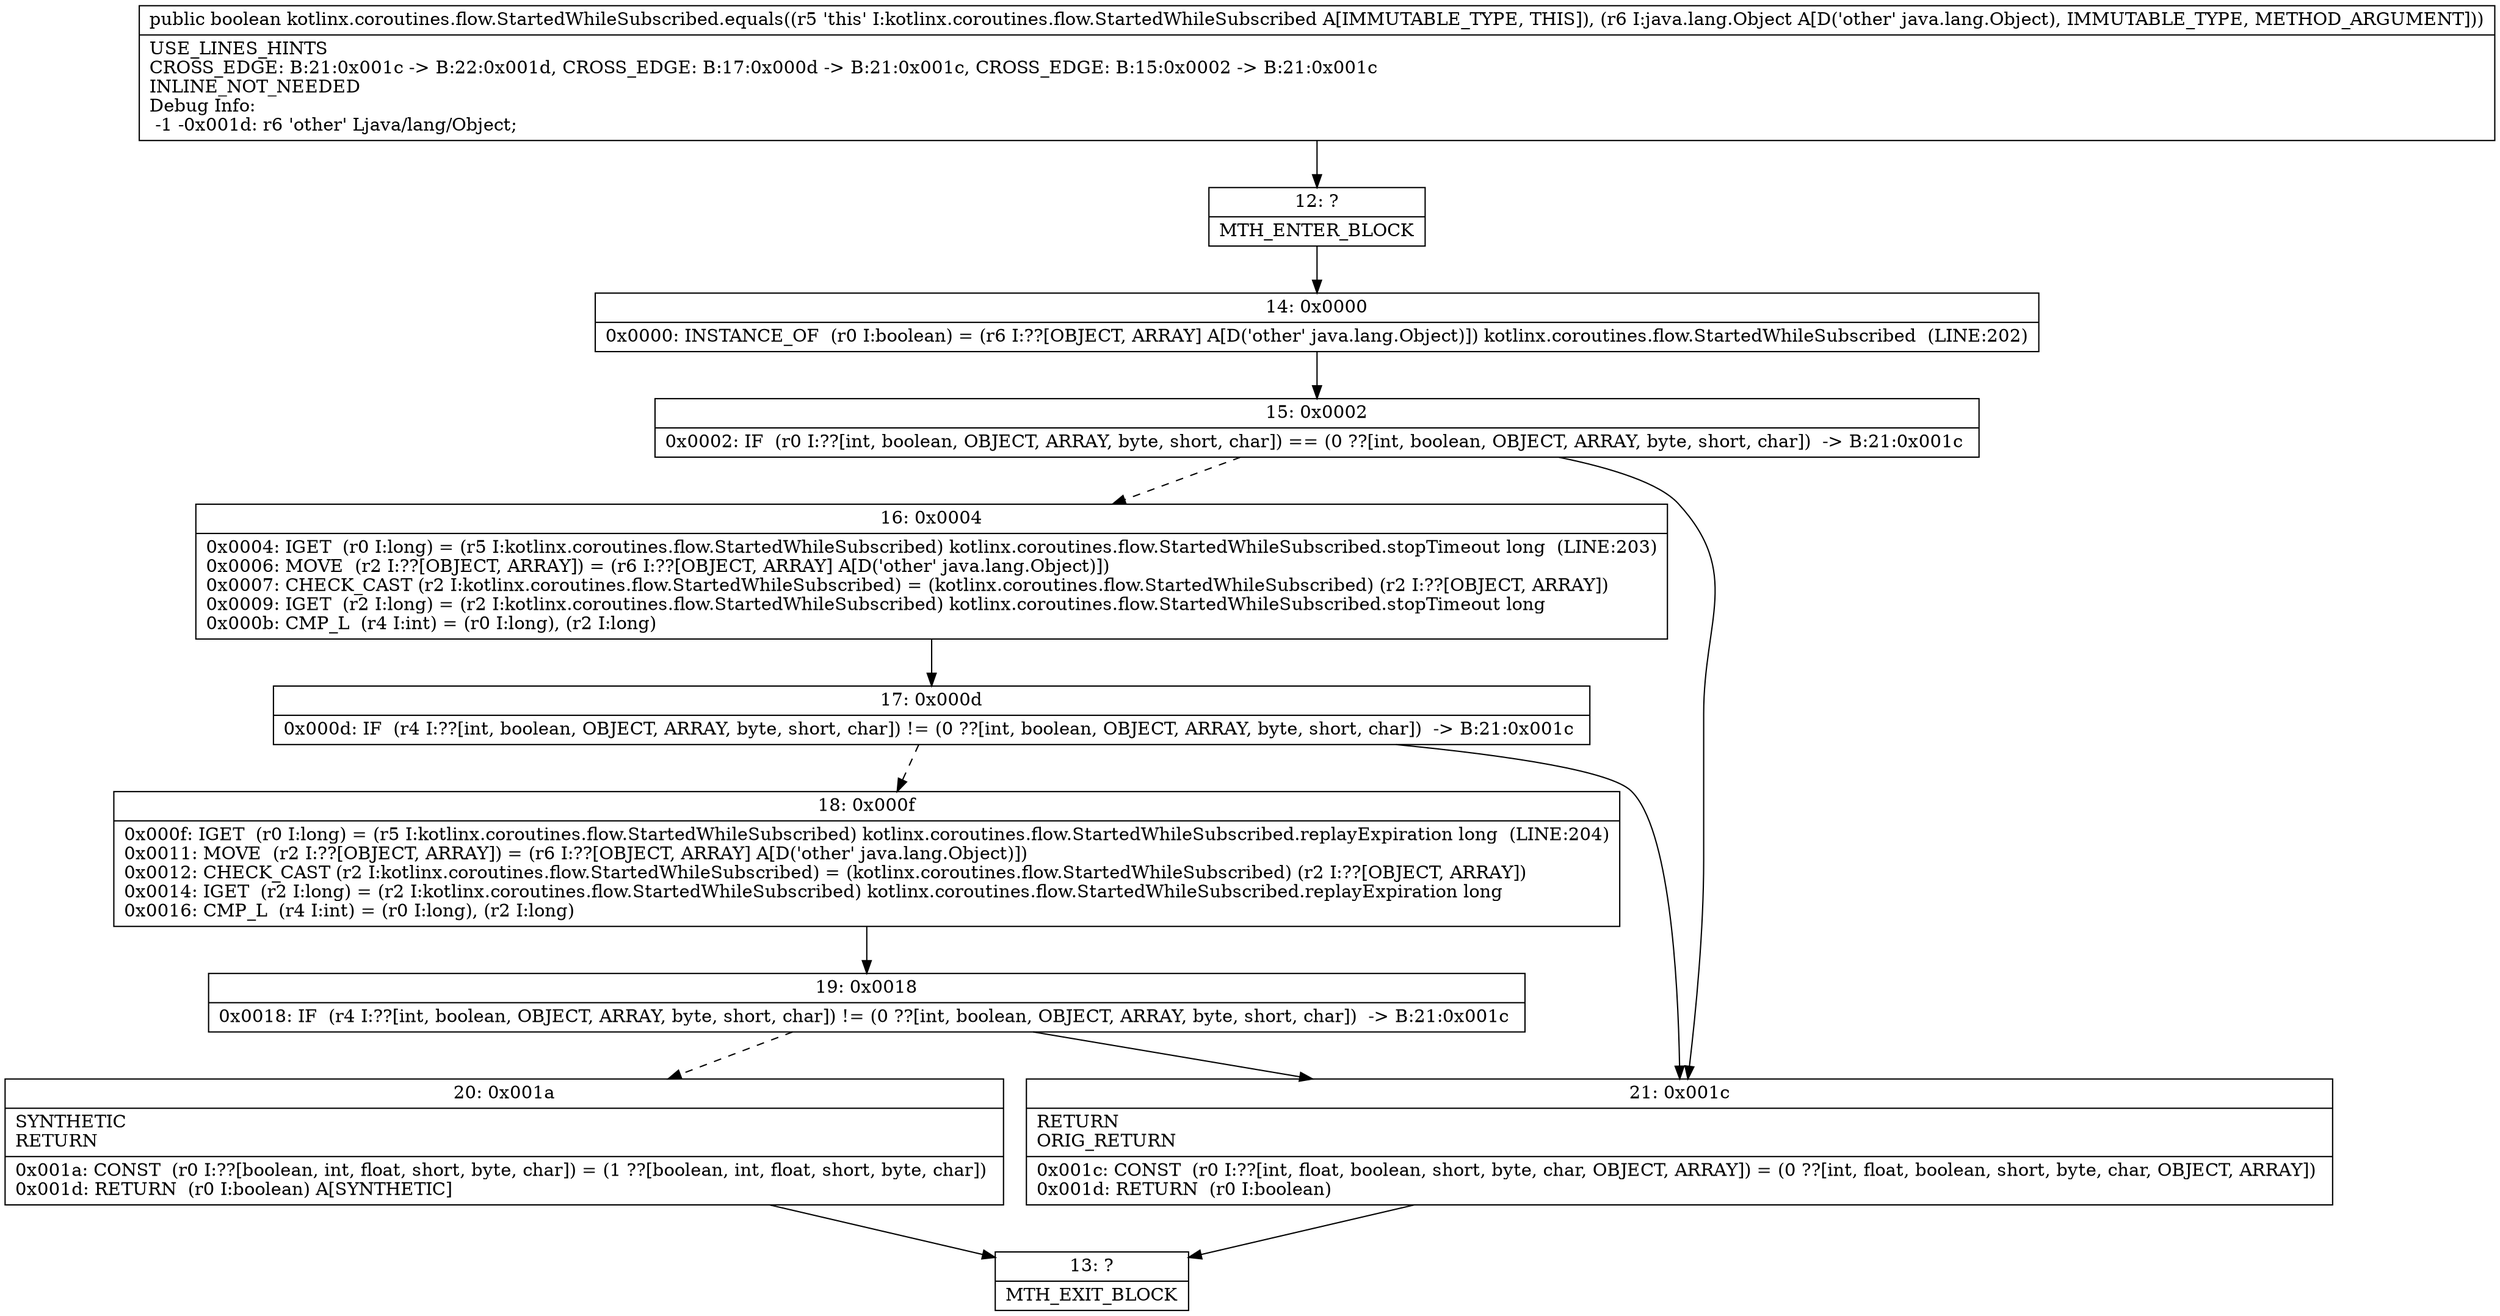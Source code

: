 digraph "CFG forkotlinx.coroutines.flow.StartedWhileSubscribed.equals(Ljava\/lang\/Object;)Z" {
Node_12 [shape=record,label="{12\:\ ?|MTH_ENTER_BLOCK\l}"];
Node_14 [shape=record,label="{14\:\ 0x0000|0x0000: INSTANCE_OF  (r0 I:boolean) = (r6 I:??[OBJECT, ARRAY] A[D('other' java.lang.Object)]) kotlinx.coroutines.flow.StartedWhileSubscribed  (LINE:202)\l}"];
Node_15 [shape=record,label="{15\:\ 0x0002|0x0002: IF  (r0 I:??[int, boolean, OBJECT, ARRAY, byte, short, char]) == (0 ??[int, boolean, OBJECT, ARRAY, byte, short, char])  \-\> B:21:0x001c \l}"];
Node_16 [shape=record,label="{16\:\ 0x0004|0x0004: IGET  (r0 I:long) = (r5 I:kotlinx.coroutines.flow.StartedWhileSubscribed) kotlinx.coroutines.flow.StartedWhileSubscribed.stopTimeout long  (LINE:203)\l0x0006: MOVE  (r2 I:??[OBJECT, ARRAY]) = (r6 I:??[OBJECT, ARRAY] A[D('other' java.lang.Object)]) \l0x0007: CHECK_CAST (r2 I:kotlinx.coroutines.flow.StartedWhileSubscribed) = (kotlinx.coroutines.flow.StartedWhileSubscribed) (r2 I:??[OBJECT, ARRAY]) \l0x0009: IGET  (r2 I:long) = (r2 I:kotlinx.coroutines.flow.StartedWhileSubscribed) kotlinx.coroutines.flow.StartedWhileSubscribed.stopTimeout long \l0x000b: CMP_L  (r4 I:int) = (r0 I:long), (r2 I:long) \l}"];
Node_17 [shape=record,label="{17\:\ 0x000d|0x000d: IF  (r4 I:??[int, boolean, OBJECT, ARRAY, byte, short, char]) != (0 ??[int, boolean, OBJECT, ARRAY, byte, short, char])  \-\> B:21:0x001c \l}"];
Node_18 [shape=record,label="{18\:\ 0x000f|0x000f: IGET  (r0 I:long) = (r5 I:kotlinx.coroutines.flow.StartedWhileSubscribed) kotlinx.coroutines.flow.StartedWhileSubscribed.replayExpiration long  (LINE:204)\l0x0011: MOVE  (r2 I:??[OBJECT, ARRAY]) = (r6 I:??[OBJECT, ARRAY] A[D('other' java.lang.Object)]) \l0x0012: CHECK_CAST (r2 I:kotlinx.coroutines.flow.StartedWhileSubscribed) = (kotlinx.coroutines.flow.StartedWhileSubscribed) (r2 I:??[OBJECT, ARRAY]) \l0x0014: IGET  (r2 I:long) = (r2 I:kotlinx.coroutines.flow.StartedWhileSubscribed) kotlinx.coroutines.flow.StartedWhileSubscribed.replayExpiration long \l0x0016: CMP_L  (r4 I:int) = (r0 I:long), (r2 I:long) \l}"];
Node_19 [shape=record,label="{19\:\ 0x0018|0x0018: IF  (r4 I:??[int, boolean, OBJECT, ARRAY, byte, short, char]) != (0 ??[int, boolean, OBJECT, ARRAY, byte, short, char])  \-\> B:21:0x001c \l}"];
Node_20 [shape=record,label="{20\:\ 0x001a|SYNTHETIC\lRETURN\l|0x001a: CONST  (r0 I:??[boolean, int, float, short, byte, char]) = (1 ??[boolean, int, float, short, byte, char]) \l0x001d: RETURN  (r0 I:boolean) A[SYNTHETIC]\l}"];
Node_13 [shape=record,label="{13\:\ ?|MTH_EXIT_BLOCK\l}"];
Node_21 [shape=record,label="{21\:\ 0x001c|RETURN\lORIG_RETURN\l|0x001c: CONST  (r0 I:??[int, float, boolean, short, byte, char, OBJECT, ARRAY]) = (0 ??[int, float, boolean, short, byte, char, OBJECT, ARRAY]) \l0x001d: RETURN  (r0 I:boolean) \l}"];
MethodNode[shape=record,label="{public boolean kotlinx.coroutines.flow.StartedWhileSubscribed.equals((r5 'this' I:kotlinx.coroutines.flow.StartedWhileSubscribed A[IMMUTABLE_TYPE, THIS]), (r6 I:java.lang.Object A[D('other' java.lang.Object), IMMUTABLE_TYPE, METHOD_ARGUMENT]))  | USE_LINES_HINTS\lCROSS_EDGE: B:21:0x001c \-\> B:22:0x001d, CROSS_EDGE: B:17:0x000d \-\> B:21:0x001c, CROSS_EDGE: B:15:0x0002 \-\> B:21:0x001c\lINLINE_NOT_NEEDED\lDebug Info:\l  \-1 \-0x001d: r6 'other' Ljava\/lang\/Object;\l}"];
MethodNode -> Node_12;Node_12 -> Node_14;
Node_14 -> Node_15;
Node_15 -> Node_16[style=dashed];
Node_15 -> Node_21;
Node_16 -> Node_17;
Node_17 -> Node_18[style=dashed];
Node_17 -> Node_21;
Node_18 -> Node_19;
Node_19 -> Node_20[style=dashed];
Node_19 -> Node_21;
Node_20 -> Node_13;
Node_21 -> Node_13;
}


